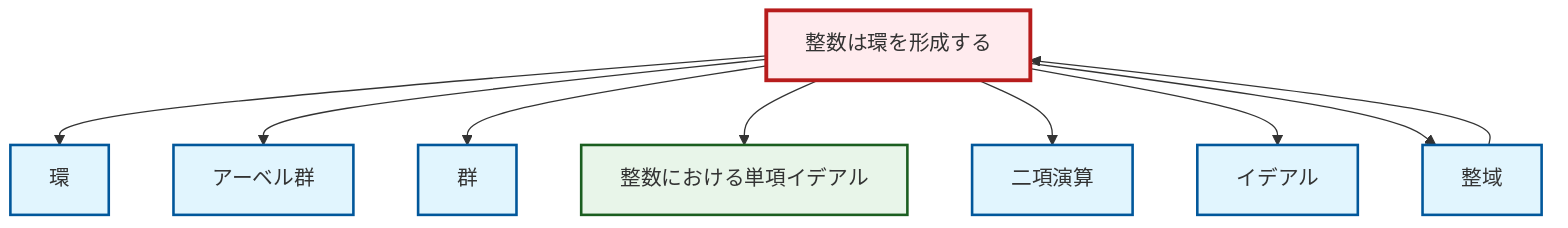 graph TD
    classDef definition fill:#e1f5fe,stroke:#01579b,stroke-width:2px
    classDef theorem fill:#f3e5f5,stroke:#4a148c,stroke-width:2px
    classDef axiom fill:#fff3e0,stroke:#e65100,stroke-width:2px
    classDef example fill:#e8f5e9,stroke:#1b5e20,stroke-width:2px
    classDef current fill:#ffebee,stroke:#b71c1c,stroke-width:3px
    def-abelian-group["アーベル群"]:::definition
    ex-integers-ring["整数は環を形成する"]:::example
    def-ideal["イデアル"]:::definition
    def-integral-domain["整域"]:::definition
    def-binary-operation["二項演算"]:::definition
    ex-principal-ideal["整数における単項イデアル"]:::example
    def-ring["環"]:::definition
    def-group["群"]:::definition
    ex-integers-ring --> def-ring
    def-integral-domain --> ex-integers-ring
    ex-integers-ring --> def-abelian-group
    ex-integers-ring --> def-group
    ex-integers-ring --> ex-principal-ideal
    ex-integers-ring --> def-binary-operation
    ex-integers-ring --> def-ideal
    ex-integers-ring --> def-integral-domain
    class ex-integers-ring current